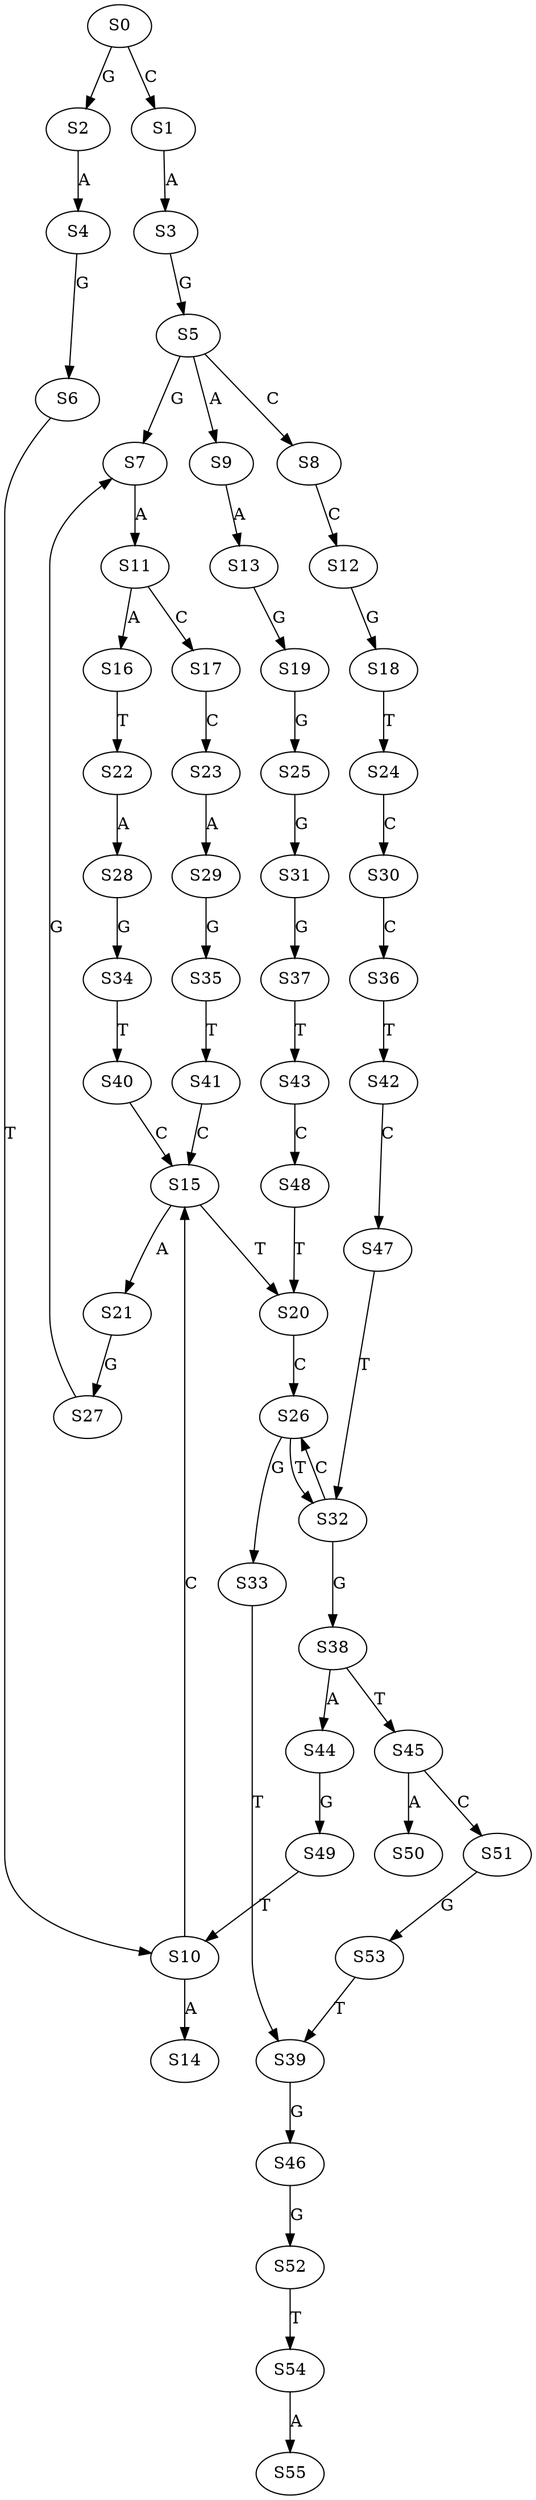 strict digraph  {
	S0 -> S1 [ label = C ];
	S0 -> S2 [ label = G ];
	S1 -> S3 [ label = A ];
	S2 -> S4 [ label = A ];
	S3 -> S5 [ label = G ];
	S4 -> S6 [ label = G ];
	S5 -> S7 [ label = G ];
	S5 -> S8 [ label = C ];
	S5 -> S9 [ label = A ];
	S6 -> S10 [ label = T ];
	S7 -> S11 [ label = A ];
	S8 -> S12 [ label = C ];
	S9 -> S13 [ label = A ];
	S10 -> S14 [ label = A ];
	S10 -> S15 [ label = C ];
	S11 -> S16 [ label = A ];
	S11 -> S17 [ label = C ];
	S12 -> S18 [ label = G ];
	S13 -> S19 [ label = G ];
	S15 -> S20 [ label = T ];
	S15 -> S21 [ label = A ];
	S16 -> S22 [ label = T ];
	S17 -> S23 [ label = C ];
	S18 -> S24 [ label = T ];
	S19 -> S25 [ label = G ];
	S20 -> S26 [ label = C ];
	S21 -> S27 [ label = G ];
	S22 -> S28 [ label = A ];
	S23 -> S29 [ label = A ];
	S24 -> S30 [ label = C ];
	S25 -> S31 [ label = G ];
	S26 -> S32 [ label = T ];
	S26 -> S33 [ label = G ];
	S27 -> S7 [ label = G ];
	S28 -> S34 [ label = G ];
	S29 -> S35 [ label = G ];
	S30 -> S36 [ label = C ];
	S31 -> S37 [ label = G ];
	S32 -> S38 [ label = G ];
	S32 -> S26 [ label = C ];
	S33 -> S39 [ label = T ];
	S34 -> S40 [ label = T ];
	S35 -> S41 [ label = T ];
	S36 -> S42 [ label = T ];
	S37 -> S43 [ label = T ];
	S38 -> S44 [ label = A ];
	S38 -> S45 [ label = T ];
	S39 -> S46 [ label = G ];
	S40 -> S15 [ label = C ];
	S41 -> S15 [ label = C ];
	S42 -> S47 [ label = C ];
	S43 -> S48 [ label = C ];
	S44 -> S49 [ label = G ];
	S45 -> S50 [ label = A ];
	S45 -> S51 [ label = C ];
	S46 -> S52 [ label = G ];
	S47 -> S32 [ label = T ];
	S48 -> S20 [ label = T ];
	S49 -> S10 [ label = T ];
	S51 -> S53 [ label = G ];
	S52 -> S54 [ label = T ];
	S53 -> S39 [ label = T ];
	S54 -> S55 [ label = A ];
}
